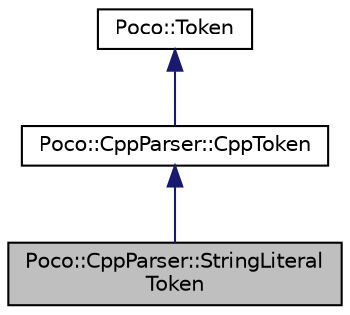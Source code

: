 digraph "Poco::CppParser::StringLiteralToken"
{
 // LATEX_PDF_SIZE
  edge [fontname="Helvetica",fontsize="10",labelfontname="Helvetica",labelfontsize="10"];
  node [fontname="Helvetica",fontsize="10",shape=record];
  Node1 [label="Poco::CppParser::StringLiteral\lToken",height=0.2,width=0.4,color="black", fillcolor="grey75", style="filled", fontcolor="black",tooltip=" "];
  Node2 -> Node1 [dir="back",color="midnightblue",fontsize="10",style="solid"];
  Node2 [label="Poco::CppParser::CppToken",height=0.2,width=0.4,color="black", fillcolor="white", style="filled",URL="$classPoco_1_1CppParser_1_1CppToken.html",tooltip="The base class for all C++ tokens."];
  Node3 -> Node2 [dir="back",color="midnightblue",fontsize="10",style="solid"];
  Node3 [label="Poco::Token",height=0.2,width=0.4,color="black", fillcolor="white", style="filled",URL="$classPoco_1_1Token.html",tooltip=" "];
}
